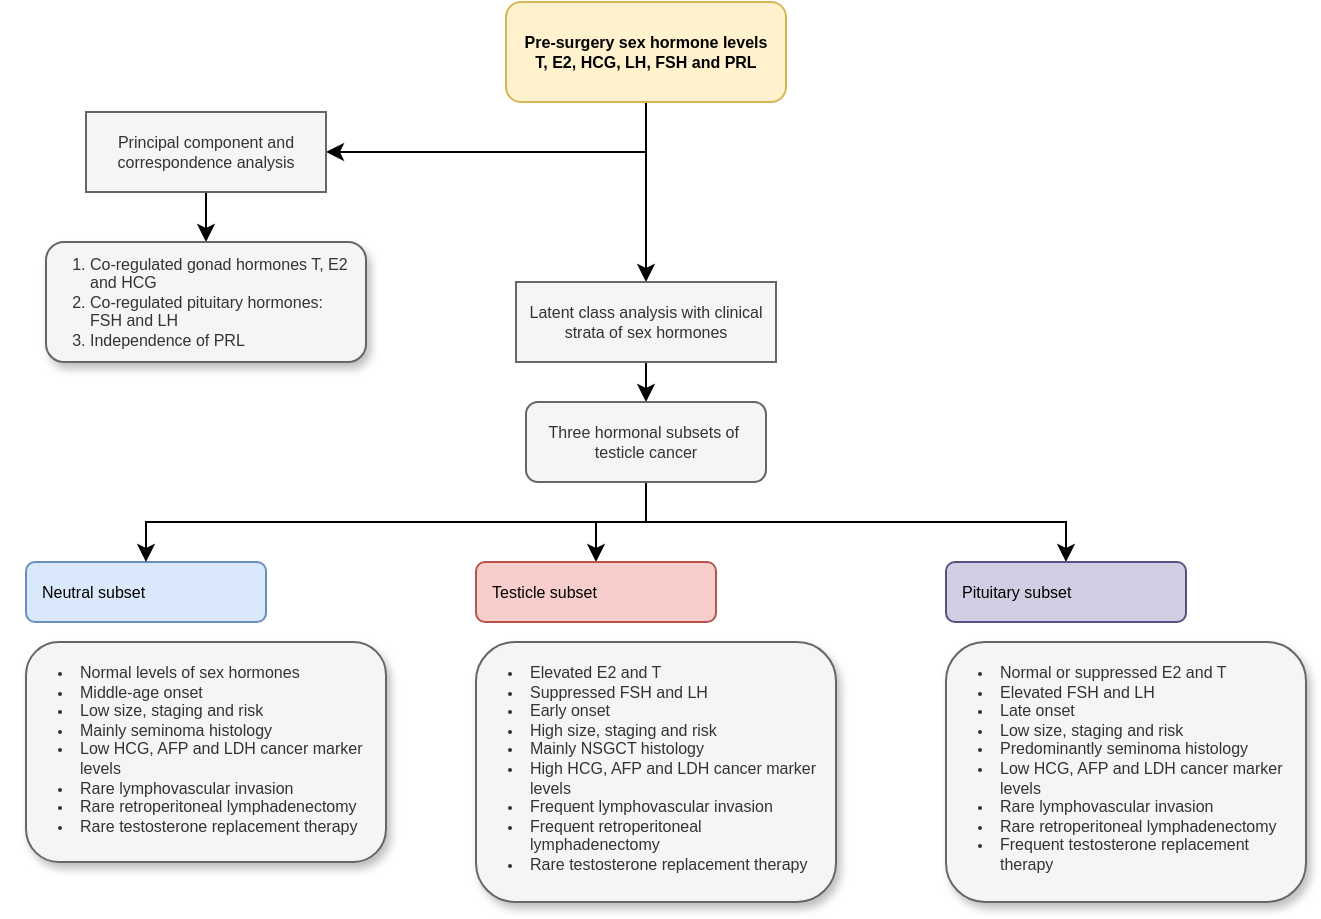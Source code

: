 <mxfile version="20.8.10" type="device"><diagram name="Page-1" id="qTSUQmKmTncCvsPJRmZm"><mxGraphModel dx="675" dy="394" grid="1" gridSize="10" guides="1" tooltips="1" connect="1" arrows="1" fold="1" page="1" pageScale="1" pageWidth="690" pageHeight="980" math="0" shadow="0"><root><mxCell id="0"/><mxCell id="1" parent="0"/><mxCell id="qT0m7VRQcfnCj8YkHCnm-20" style="edgeStyle=orthogonalEdgeStyle;rounded=0;orthogonalLoop=1;jettySize=auto;html=1;entryX=0.5;entryY=0;entryDx=0;entryDy=0;fontSize=8;" parent="1" source="qT0m7VRQcfnCj8YkHCnm-1" target="qT0m7VRQcfnCj8YkHCnm-5" edge="1"><mxGeometry relative="1" as="geometry"/></mxCell><mxCell id="qT0m7VRQcfnCj8YkHCnm-26" style="edgeStyle=orthogonalEdgeStyle;rounded=0;orthogonalLoop=1;jettySize=auto;html=1;exitX=0.5;exitY=1;exitDx=0;exitDy=0;entryX=1;entryY=0.5;entryDx=0;entryDy=0;fontSize=8;" parent="1" source="qT0m7VRQcfnCj8YkHCnm-1" target="qT0m7VRQcfnCj8YkHCnm-3" edge="1"><mxGeometry relative="1" as="geometry"/></mxCell><mxCell id="qT0m7VRQcfnCj8YkHCnm-1" value="Pre-surgery sex hormone levels&lt;br style=&quot;font-size: 8px;&quot;&gt;T, E2, HCG, LH, FSH and PRL" style="rounded=1;whiteSpace=wrap;html=1;fontSize=8;fontStyle=1;fillColor=#fff2cc;strokeColor=#d6b656;" parent="1" vertex="1"><mxGeometry x="270" y="30" width="140" height="50" as="geometry"/></mxCell><mxCell id="qT0m7VRQcfnCj8YkHCnm-19" style="edgeStyle=orthogonalEdgeStyle;rounded=0;orthogonalLoop=1;jettySize=auto;html=1;entryX=0.5;entryY=0;entryDx=0;entryDy=0;fontSize=8;" parent="1" source="qT0m7VRQcfnCj8YkHCnm-3" target="qT0m7VRQcfnCj8YkHCnm-4" edge="1"><mxGeometry relative="1" as="geometry"/></mxCell><mxCell id="qT0m7VRQcfnCj8YkHCnm-3" value="Principal component and correspondence analysis" style="rounded=0;whiteSpace=wrap;html=1;fontSize=8;fillColor=#f5f5f5;fontColor=#333333;strokeColor=#666666;" parent="1" vertex="1"><mxGeometry x="60" y="85" width="120" height="40" as="geometry"/></mxCell><mxCell id="qT0m7VRQcfnCj8YkHCnm-4" value="&lt;ol&gt;&lt;li&gt;&lt;span style=&quot;background-color: initial;&quot;&gt;Co-regulated gonad hormones T, E2 and HCG&lt;/span&gt;&lt;/li&gt;&lt;li&gt;Co-regulated pituitary hormones: FSH and LH&lt;/li&gt;&lt;li&gt;Independence of PRL&lt;/li&gt;&lt;/ol&gt;" style="rounded=1;whiteSpace=wrap;html=1;fontSize=8;align=left;spacingLeft=-20;spacingRight=5;shadow=1;fillColor=#f5f5f5;fontColor=#333333;strokeColor=#666666;" parent="1" vertex="1"><mxGeometry x="40" y="150" width="160" height="60" as="geometry"/></mxCell><mxCell id="qT0m7VRQcfnCj8YkHCnm-16" style="edgeStyle=orthogonalEdgeStyle;rounded=0;orthogonalLoop=1;jettySize=auto;html=1;exitX=0.5;exitY=1;exitDx=0;exitDy=0;entryX=0.5;entryY=0;entryDx=0;entryDy=0;fontSize=8;" parent="1" source="qT0m7VRQcfnCj8YkHCnm-5" target="qT0m7VRQcfnCj8YkHCnm-7" edge="1"><mxGeometry relative="1" as="geometry"/></mxCell><mxCell id="qT0m7VRQcfnCj8YkHCnm-5" value="Latent class analysis with clinical strata of sex hormones" style="rounded=0;whiteSpace=wrap;html=1;fontSize=8;fillColor=#f5f5f5;fontColor=#333333;strokeColor=#666666;" parent="1" vertex="1"><mxGeometry x="275" y="170" width="130" height="40" as="geometry"/></mxCell><mxCell id="qT0m7VRQcfnCj8YkHCnm-6" value="Neutral subset" style="rounded=1;whiteSpace=wrap;html=1;fontSize=8;align=left;spacingLeft=6;fillColor=#dae8fc;strokeColor=#6c8ebf;" parent="1" vertex="1"><mxGeometry x="30" y="310" width="120" height="30" as="geometry"/></mxCell><mxCell id="qT0m7VRQcfnCj8YkHCnm-21" style="edgeStyle=orthogonalEdgeStyle;rounded=0;orthogonalLoop=1;jettySize=auto;html=1;fontSize=8;" parent="1" source="qT0m7VRQcfnCj8YkHCnm-7" target="qT0m7VRQcfnCj8YkHCnm-6" edge="1"><mxGeometry relative="1" as="geometry"><Array as="points"><mxPoint x="340" y="290"/><mxPoint x="90" y="290"/></Array></mxGeometry></mxCell><mxCell id="qT0m7VRQcfnCj8YkHCnm-24" style="edgeStyle=orthogonalEdgeStyle;rounded=0;orthogonalLoop=1;jettySize=auto;html=1;exitX=0.5;exitY=1;exitDx=0;exitDy=0;fontSize=8;" parent="1" source="qT0m7VRQcfnCj8YkHCnm-7" target="qT0m7VRQcfnCj8YkHCnm-8" edge="1"><mxGeometry relative="1" as="geometry"/></mxCell><mxCell id="qT0m7VRQcfnCj8YkHCnm-25" style="edgeStyle=orthogonalEdgeStyle;rounded=0;orthogonalLoop=1;jettySize=auto;html=1;exitX=0.5;exitY=1;exitDx=0;exitDy=0;fontSize=8;" parent="1" source="qT0m7VRQcfnCj8YkHCnm-7" target="qT0m7VRQcfnCj8YkHCnm-9" edge="1"><mxGeometry relative="1" as="geometry"/></mxCell><mxCell id="qT0m7VRQcfnCj8YkHCnm-7" value="Three hormonal subsets of&amp;nbsp; testicle cancer" style="rounded=1;whiteSpace=wrap;html=1;fontSize=8;fillColor=#f5f5f5;fontColor=#333333;strokeColor=#666666;" parent="1" vertex="1"><mxGeometry x="280" y="230" width="120" height="40" as="geometry"/></mxCell><mxCell id="qT0m7VRQcfnCj8YkHCnm-8" value="Testicle subset" style="rounded=1;whiteSpace=wrap;html=1;fontSize=8;align=left;spacingLeft=6;fillColor=#f8cecc;strokeColor=#b85450;" parent="1" vertex="1"><mxGeometry x="255" y="310" width="120" height="30" as="geometry"/></mxCell><mxCell id="qT0m7VRQcfnCj8YkHCnm-9" value="Pituitary subset" style="rounded=1;whiteSpace=wrap;html=1;fontSize=8;align=left;spacingLeft=6;fillColor=#d0cee2;strokeColor=#56517e;" parent="1" vertex="1"><mxGeometry x="490" y="310" width="120" height="30" as="geometry"/></mxCell><mxCell id="qT0m7VRQcfnCj8YkHCnm-10" value="&lt;ul&gt;&lt;li&gt;Normal levels of sex hormones&lt;/li&gt;&lt;li&gt;Middle-age onset&lt;/li&gt;&lt;li&gt;Low size, staging and risk&lt;/li&gt;&lt;li&gt;Mainly seminoma histology&lt;/li&gt;&lt;li style=&quot;border-color: var(--border-color);&quot;&gt;Low HCG, AFP and LDH cancer marker levels&lt;/li&gt;&lt;li&gt;Rare lymphovascular invasion&lt;/li&gt;&lt;li&gt;Rare retroperitoneal lymphadenectomy&lt;/li&gt;&lt;li&gt;Rare testosterone replacement therapy&lt;/li&gt;&lt;/ul&gt;" style="rounded=1;whiteSpace=wrap;html=1;fontSize=8;align=left;spacingLeft=-15;verticalAlign=top;spacingTop=-4;glass=0;shadow=1;fillColor=#f5f5f5;fontColor=#333333;strokeColor=#666666;" parent="1" vertex="1"><mxGeometry x="30" y="350" width="180" height="110" as="geometry"/></mxCell><mxCell id="qT0m7VRQcfnCj8YkHCnm-11" value="&lt;ul&gt;&lt;li&gt;Elevated E2 and T&amp;nbsp;&lt;/li&gt;&lt;li&gt;Suppressed FSH and LH&lt;/li&gt;&lt;li&gt;Early onset&lt;/li&gt;&lt;li&gt;High size, staging and risk&lt;/li&gt;&lt;li&gt;Mainly NSGCT histology&lt;/li&gt;&lt;li style=&quot;border-color: var(--border-color);&quot;&gt;High HCG, AFP and LDH cancer marker levels&lt;/li&gt;&lt;li&gt;Frequent lymphovascular invasion&lt;/li&gt;&lt;li&gt;Frequent retroperitoneal lymphadenectomy&lt;/li&gt;&lt;li&gt;Rare testosterone replacement therapy&lt;/li&gt;&lt;/ul&gt;" style="rounded=1;whiteSpace=wrap;html=1;fontSize=8;align=left;spacingLeft=-15;verticalAlign=top;spacingTop=-4;glass=0;shadow=1;spacingRight=1;fillColor=#f5f5f5;fontColor=#333333;strokeColor=#666666;" parent="1" vertex="1"><mxGeometry x="255" y="350" width="180" height="130" as="geometry"/></mxCell><mxCell id="qT0m7VRQcfnCj8YkHCnm-13" value="&lt;ul&gt;&lt;li&gt;Normal or suppressed E2 and T&amp;nbsp;&lt;/li&gt;&lt;li&gt;Elevated FSH and LH&lt;/li&gt;&lt;li&gt;Late onset&lt;/li&gt;&lt;li&gt;Low size, staging and risk&lt;/li&gt;&lt;li&gt;Predominantly seminoma histology&lt;/li&gt;&lt;li style=&quot;border-color: var(--border-color);&quot;&gt;Low HCG, AFP and LDH cancer marker levels&lt;/li&gt;&lt;li&gt;Rare lymphovascular invasion&lt;/li&gt;&lt;li&gt;Rare retroperitoneal lymphadenectomy&lt;/li&gt;&lt;li&gt;Frequent testosterone replacement therapy&lt;/li&gt;&lt;/ul&gt;" style="rounded=1;whiteSpace=wrap;html=1;fontSize=8;align=left;spacingLeft=-15;verticalAlign=top;spacingTop=-4;glass=0;shadow=1;spacingRight=1;fillColor=#f5f5f5;fontColor=#333333;strokeColor=#666666;" parent="1" vertex="1"><mxGeometry x="490" y="350" width="180" height="130" as="geometry"/></mxCell></root></mxGraphModel></diagram></mxfile>